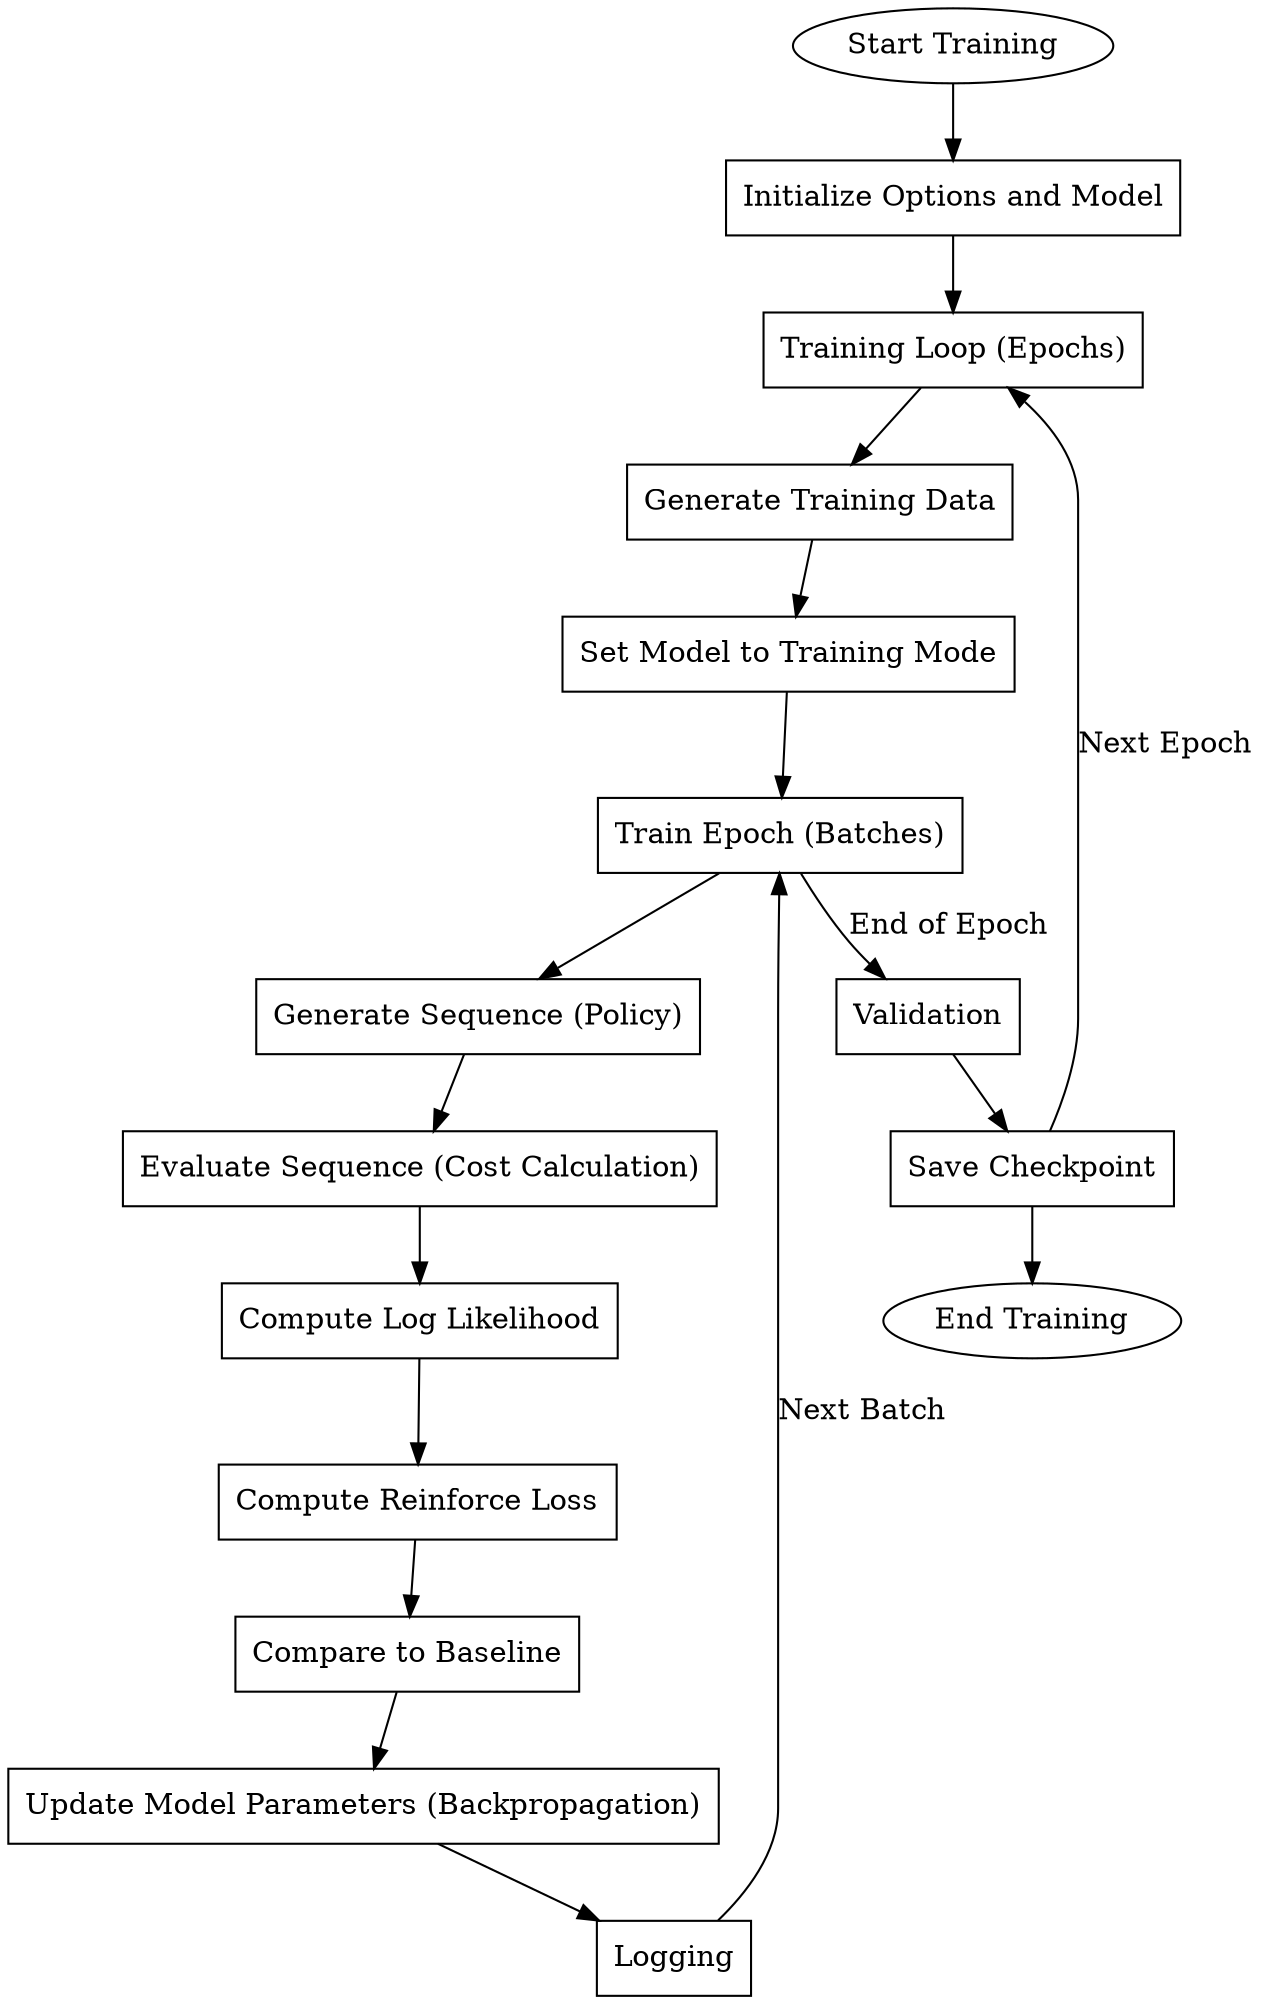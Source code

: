 // MORAM Model Training Process with Policy Gradient
digraph {
	A [label="Start Training" shape=ellipse]
	B [label="Initialize Options and Model" shape=box]
	C [label="Training Loop (Epochs)" shape=box]
	D [label="Generate Training Data" shape=box]
	E [label="Set Model to Training Mode" shape=box]
	F [label="Train Epoch (Batches)" shape=box]
	G [label="Generate Sequence (Policy)" shape=box]
	H [label="Evaluate Sequence (Cost Calculation)" shape=box]
	I [label="Compute Log Likelihood" shape=box]
	J [label="Compute Reinforce Loss" shape=box]
	K [label="Compare to Baseline" shape=box]
	L [label="Update Model Parameters (Backpropagation)" shape=box]
	M [label=Logging shape=box]
	N [label=Validation shape=box]
	O [label="Save Checkpoint" shape=box]
	P [label="End Training" shape=ellipse]
	A -> B
	B -> C
	C -> D
	D -> E
	E -> F
	F -> G
	G -> H
	H -> I
	I -> J
	J -> K
	K -> L
	L -> M
	M -> F [label="Next Batch"]
	F -> N [label="End of Epoch"]
	N -> O
	O -> C [label="Next Epoch"]
	O -> P
}
